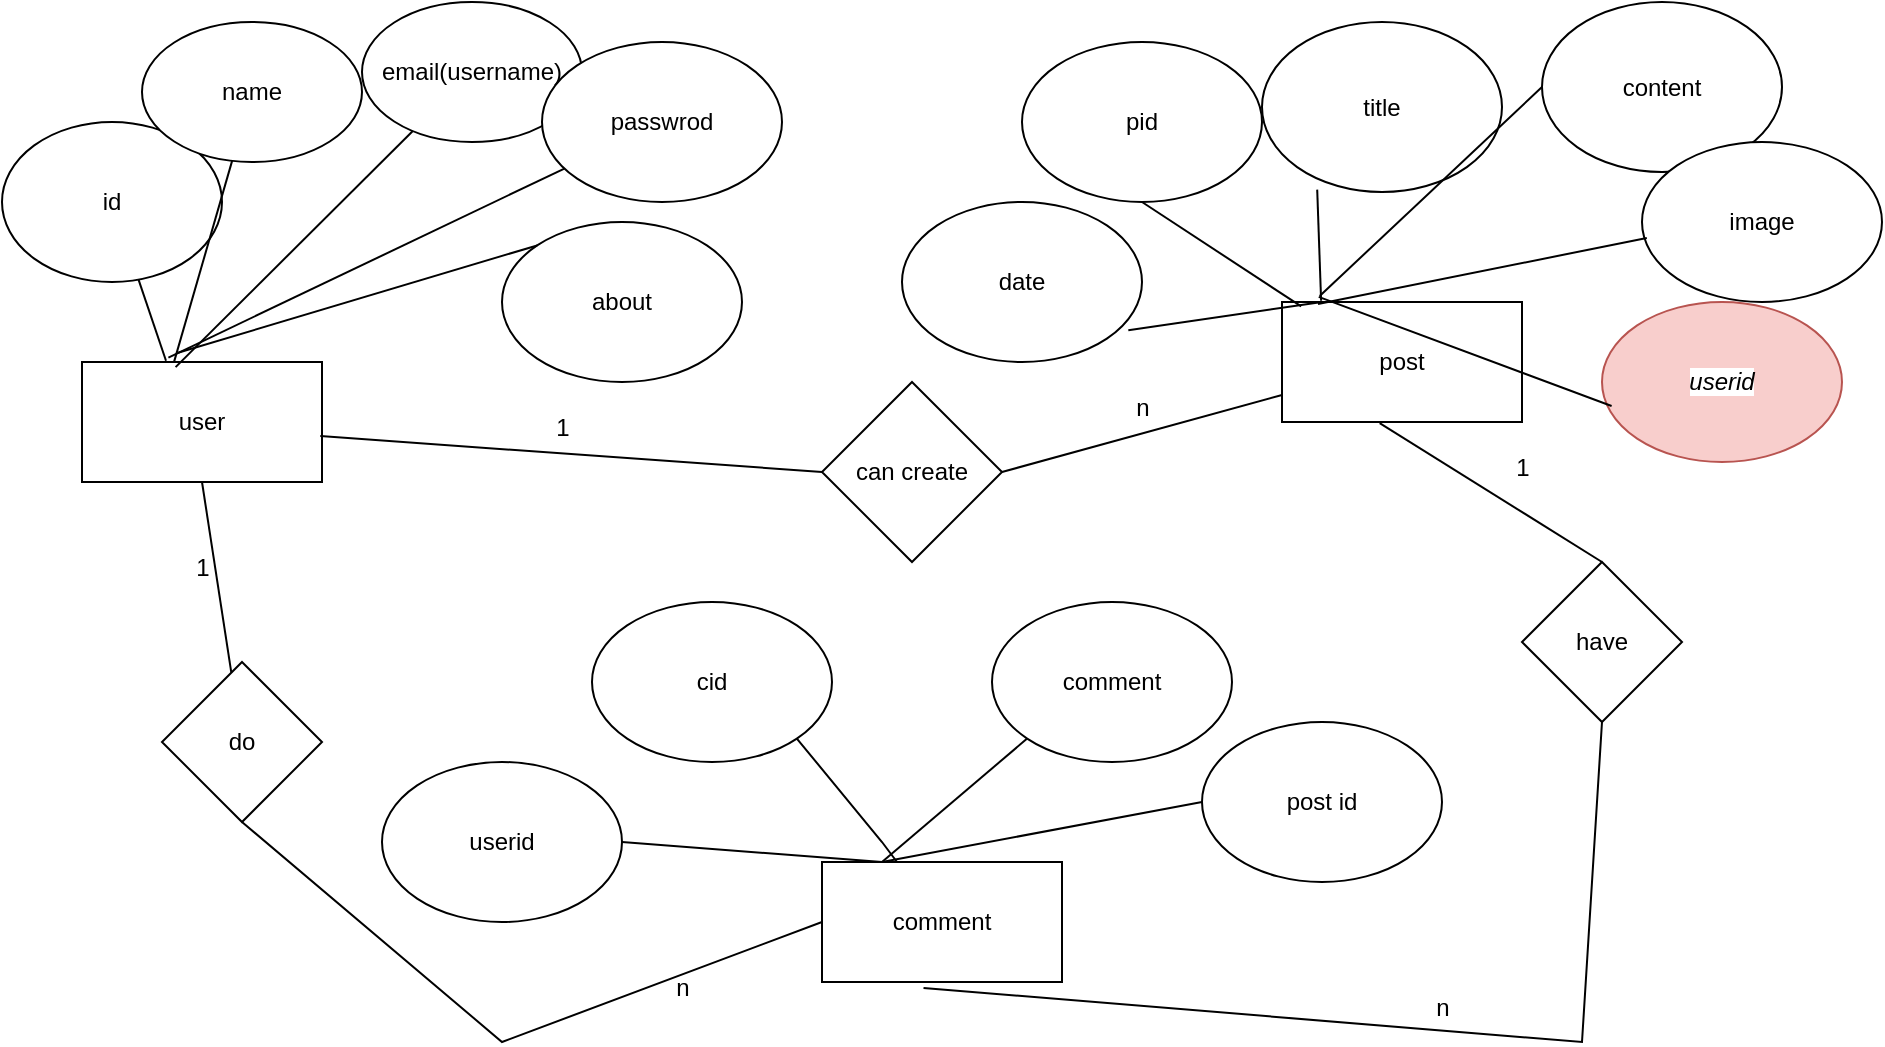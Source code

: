 <mxfile version="24.2.0" type="device">
  <diagram name="Page-1" id="o6HwNpgGEAJ52HBJFcUS">
    <mxGraphModel dx="1900" dy="557" grid="1" gridSize="10" guides="1" tooltips="1" connect="1" arrows="1" fold="1" page="1" pageScale="1" pageWidth="850" pageHeight="1100" math="0" shadow="0">
      <root>
        <mxCell id="0" />
        <mxCell id="1" parent="0" />
        <mxCell id="ygTpOsxxo4-NPXB0z-Y--1" value="user" style="rounded=0;whiteSpace=wrap;html=1;" vertex="1" parent="1">
          <mxGeometry x="-60" y="180" width="120" height="60" as="geometry" />
        </mxCell>
        <mxCell id="ygTpOsxxo4-NPXB0z-Y--2" value="id" style="ellipse;whiteSpace=wrap;html=1;" vertex="1" parent="1">
          <mxGeometry x="-100" y="60" width="110" height="80" as="geometry" />
        </mxCell>
        <mxCell id="ygTpOsxxo4-NPXB0z-Y--3" value="" style="endArrow=none;html=1;rounded=0;exitX=0.35;exitY=-0.01;exitDx=0;exitDy=0;exitPerimeter=0;" edge="1" parent="1" source="ygTpOsxxo4-NPXB0z-Y--1" target="ygTpOsxxo4-NPXB0z-Y--2">
          <mxGeometry width="50" height="50" relative="1" as="geometry">
            <mxPoint x="400" y="320" as="sourcePoint" />
            <mxPoint x="450" y="270" as="targetPoint" />
          </mxGeometry>
        </mxCell>
        <mxCell id="ygTpOsxxo4-NPXB0z-Y--4" value="name" style="ellipse;whiteSpace=wrap;html=1;" vertex="1" parent="1">
          <mxGeometry x="-30" y="10" width="110" height="70" as="geometry" />
        </mxCell>
        <mxCell id="ygTpOsxxo4-NPXB0z-Y--6" value="" style="endArrow=none;html=1;rounded=0;exitX=0.383;exitY=0.003;exitDx=0;exitDy=0;exitPerimeter=0;" edge="1" parent="1" source="ygTpOsxxo4-NPXB0z-Y--1" target="ygTpOsxxo4-NPXB0z-Y--4">
          <mxGeometry width="50" height="50" relative="1" as="geometry">
            <mxPoint x="400" y="320" as="sourcePoint" />
            <mxPoint x="450" y="270" as="targetPoint" />
          </mxGeometry>
        </mxCell>
        <mxCell id="ygTpOsxxo4-NPXB0z-Y--10" value="email(username)" style="ellipse;whiteSpace=wrap;html=1;" vertex="1" parent="1">
          <mxGeometry x="80" width="110" height="70" as="geometry" />
        </mxCell>
        <mxCell id="ygTpOsxxo4-NPXB0z-Y--12" value="" style="endArrow=none;html=1;rounded=0;exitX=0.39;exitY=0.043;exitDx=0;exitDy=0;exitPerimeter=0;" edge="1" parent="1" source="ygTpOsxxo4-NPXB0z-Y--1" target="ygTpOsxxo4-NPXB0z-Y--10">
          <mxGeometry width="50" height="50" relative="1" as="geometry">
            <mxPoint x="460" y="260" as="sourcePoint" />
            <mxPoint x="450" y="270" as="targetPoint" />
          </mxGeometry>
        </mxCell>
        <mxCell id="ygTpOsxxo4-NPXB0z-Y--13" value="passwrod" style="ellipse;whiteSpace=wrap;html=1;" vertex="1" parent="1">
          <mxGeometry x="170" y="20" width="120" height="80" as="geometry" />
        </mxCell>
        <mxCell id="ygTpOsxxo4-NPXB0z-Y--15" value="about" style="ellipse;whiteSpace=wrap;html=1;" vertex="1" parent="1">
          <mxGeometry x="150" y="110" width="120" height="80" as="geometry" />
        </mxCell>
        <mxCell id="ygTpOsxxo4-NPXB0z-Y--16" value="" style="endArrow=none;html=1;rounded=0;entryX=0;entryY=0;entryDx=0;entryDy=0;exitX=0.4;exitY=-0.077;exitDx=0;exitDy=0;exitPerimeter=0;" edge="1" parent="1" source="ygTpOsxxo4-NPXB0z-Y--1" target="ygTpOsxxo4-NPXB0z-Y--15">
          <mxGeometry width="50" height="50" relative="1" as="geometry">
            <mxPoint x="410" y="260" as="sourcePoint" />
            <mxPoint x="450" y="270" as="targetPoint" />
          </mxGeometry>
        </mxCell>
        <mxCell id="ygTpOsxxo4-NPXB0z-Y--17" value="post" style="rounded=0;whiteSpace=wrap;html=1;" vertex="1" parent="1">
          <mxGeometry x="540" y="150" width="120" height="60" as="geometry" />
        </mxCell>
        <mxCell id="ygTpOsxxo4-NPXB0z-Y--18" value="pid" style="ellipse;whiteSpace=wrap;html=1;" vertex="1" parent="1">
          <mxGeometry x="410" y="20" width="120" height="80" as="geometry" />
        </mxCell>
        <mxCell id="ygTpOsxxo4-NPXB0z-Y--19" value="" style="endArrow=none;html=1;rounded=0;entryX=0.5;entryY=1;entryDx=0;entryDy=0;exitX=0.08;exitY=0.037;exitDx=0;exitDy=0;exitPerimeter=0;" edge="1" parent="1" source="ygTpOsxxo4-NPXB0z-Y--17" target="ygTpOsxxo4-NPXB0z-Y--18">
          <mxGeometry width="50" height="50" relative="1" as="geometry">
            <mxPoint x="78" y="440" as="sourcePoint" />
            <mxPoint x="420" y="270" as="targetPoint" />
          </mxGeometry>
        </mxCell>
        <mxCell id="ygTpOsxxo4-NPXB0z-Y--20" value="title" style="ellipse;whiteSpace=wrap;html=1;" vertex="1" parent="1">
          <mxGeometry x="530" y="10" width="120" height="85" as="geometry" />
        </mxCell>
        <mxCell id="ygTpOsxxo4-NPXB0z-Y--21" value="" style="endArrow=none;html=1;rounded=0;exitX=0.163;exitY=-0.01;exitDx=0;exitDy=0;exitPerimeter=0;entryX=0.23;entryY=0.986;entryDx=0;entryDy=0;entryPerimeter=0;" edge="1" target="ygTpOsxxo4-NPXB0z-Y--20" parent="1" source="ygTpOsxxo4-NPXB0z-Y--17">
          <mxGeometry width="50" height="50" relative="1" as="geometry">
            <mxPoint x="165" y="440" as="sourcePoint" />
            <mxPoint x="140" y="350" as="targetPoint" />
          </mxGeometry>
        </mxCell>
        <mxCell id="ygTpOsxxo4-NPXB0z-Y--22" value="content" style="ellipse;whiteSpace=wrap;html=1;" vertex="1" parent="1">
          <mxGeometry x="670" width="120" height="85" as="geometry" />
        </mxCell>
        <mxCell id="ygTpOsxxo4-NPXB0z-Y--23" value="" style="endArrow=none;html=1;rounded=0;exitX=0.157;exitY=-0.05;exitDx=0;exitDy=0;entryX=0;entryY=0.5;entryDx=0;entryDy=0;exitPerimeter=0;" edge="1" parent="1" source="ygTpOsxxo4-NPXB0z-Y--17" target="ygTpOsxxo4-NPXB0z-Y--22">
          <mxGeometry width="50" height="50" relative="1" as="geometry">
            <mxPoint x="390" y="370" as="sourcePoint" />
            <mxPoint x="460" y="450" as="targetPoint" />
          </mxGeometry>
        </mxCell>
        <mxCell id="ygTpOsxxo4-NPXB0z-Y--25" value="image" style="ellipse;whiteSpace=wrap;html=1;" vertex="1" parent="1">
          <mxGeometry x="720" y="70" width="120" height="80" as="geometry" />
        </mxCell>
        <mxCell id="ygTpOsxxo4-NPXB0z-Y--26" value="" style="endArrow=none;html=1;rounded=0;entryX=0.15;entryY=0.017;entryDx=0;entryDy=0;entryPerimeter=0;exitX=0.02;exitY=0.6;exitDx=0;exitDy=0;exitPerimeter=0;" edge="1" parent="1" source="ygTpOsxxo4-NPXB0z-Y--25" target="ygTpOsxxo4-NPXB0z-Y--17">
          <mxGeometry width="50" height="50" relative="1" as="geometry">
            <mxPoint x="270" y="480" as="sourcePoint" />
            <mxPoint x="390" y="430" as="targetPoint" />
          </mxGeometry>
        </mxCell>
        <mxCell id="ygTpOsxxo4-NPXB0z-Y--27" value="" style="endArrow=none;html=1;rounded=0;exitX=0.36;exitY=-0.037;exitDx=0;exitDy=0;exitPerimeter=0;" edge="1" parent="1" source="ygTpOsxxo4-NPXB0z-Y--1" target="ygTpOsxxo4-NPXB0z-Y--13">
          <mxGeometry width="50" height="50" relative="1" as="geometry">
            <mxPoint x="410" y="260" as="sourcePoint" />
            <mxPoint x="580.2" y="218.42" as="targetPoint" />
          </mxGeometry>
        </mxCell>
        <mxCell id="ygTpOsxxo4-NPXB0z-Y--38" value="&lt;i style=&quot;background-color: rgb(255, 255, 255);&quot;&gt;userid&lt;/i&gt;" style="ellipse;whiteSpace=wrap;html=1;fillColor=#f8cecc;strokeColor=#b85450;" vertex="1" parent="1">
          <mxGeometry x="700" y="150" width="120" height="80" as="geometry" />
        </mxCell>
        <mxCell id="ygTpOsxxo4-NPXB0z-Y--47" value="" style="endArrow=none;html=1;rounded=0;exitX=0.153;exitY=-0.043;exitDx=0;exitDy=0;entryX=0.04;entryY=0.65;entryDx=0;entryDy=0;entryPerimeter=0;exitPerimeter=0;" edge="1" parent="1" source="ygTpOsxxo4-NPXB0z-Y--17" target="ygTpOsxxo4-NPXB0z-Y--38">
          <mxGeometry width="50" height="50" relative="1" as="geometry">
            <mxPoint x="420" y="550" as="sourcePoint" />
            <mxPoint x="470" y="470" as="targetPoint" />
          </mxGeometry>
        </mxCell>
        <mxCell id="ygTpOsxxo4-NPXB0z-Y--48" value="&lt;div&gt;can create&lt;/div&gt;" style="rhombus;whiteSpace=wrap;html=1;align=center;" vertex="1" parent="1">
          <mxGeometry x="310" y="190" width="90" height="90" as="geometry" />
        </mxCell>
        <mxCell id="ygTpOsxxo4-NPXB0z-Y--49" value="" style="endArrow=none;html=1;rounded=0;entryX=0.993;entryY=0.617;entryDx=0;entryDy=0;entryPerimeter=0;exitX=0;exitY=0.5;exitDx=0;exitDy=0;" edge="1" parent="1" source="ygTpOsxxo4-NPXB0z-Y--48" target="ygTpOsxxo4-NPXB0z-Y--1">
          <mxGeometry width="50" height="50" relative="1" as="geometry">
            <mxPoint x="400" y="300" as="sourcePoint" />
            <mxPoint x="450" y="250" as="targetPoint" />
          </mxGeometry>
        </mxCell>
        <mxCell id="ygTpOsxxo4-NPXB0z-Y--50" value="" style="endArrow=none;html=1;rounded=0;exitX=1;exitY=0.5;exitDx=0;exitDy=0;" edge="1" parent="1" source="ygTpOsxxo4-NPXB0z-Y--48" target="ygTpOsxxo4-NPXB0z-Y--17">
          <mxGeometry width="50" height="50" relative="1" as="geometry">
            <mxPoint x="400" y="300" as="sourcePoint" />
            <mxPoint x="450" y="250" as="targetPoint" />
          </mxGeometry>
        </mxCell>
        <mxCell id="ygTpOsxxo4-NPXB0z-Y--51" value="n" style="text;html=1;align=center;verticalAlign=middle;resizable=0;points=[];autosize=1;strokeColor=none;fillColor=none;" vertex="1" parent="1">
          <mxGeometry x="455" y="188" width="30" height="30" as="geometry" />
        </mxCell>
        <mxCell id="ygTpOsxxo4-NPXB0z-Y--52" value="1" style="text;html=1;align=center;verticalAlign=middle;resizable=0;points=[];autosize=1;strokeColor=none;fillColor=none;" vertex="1" parent="1">
          <mxGeometry x="165" y="198" width="30" height="30" as="geometry" />
        </mxCell>
        <mxCell id="ygTpOsxxo4-NPXB0z-Y--53" value="comment" style="rounded=0;whiteSpace=wrap;html=1;" vertex="1" parent="1">
          <mxGeometry x="310" y="430" width="120" height="60" as="geometry" />
        </mxCell>
        <mxCell id="ygTpOsxxo4-NPXB0z-Y--54" value="cid" style="ellipse;whiteSpace=wrap;html=1;" vertex="1" parent="1">
          <mxGeometry x="195" y="300" width="120" height="80" as="geometry" />
        </mxCell>
        <mxCell id="ygTpOsxxo4-NPXB0z-Y--55" value="" style="endArrow=none;html=1;rounded=0;entryX=1;entryY=1;entryDx=0;entryDy=0;" edge="1" parent="1" source="ygTpOsxxo4-NPXB0z-Y--53" target="ygTpOsxxo4-NPXB0z-Y--54">
          <mxGeometry width="50" height="50" relative="1" as="geometry">
            <mxPoint x="400" y="300" as="sourcePoint" />
            <mxPoint x="450" y="250" as="targetPoint" />
            <Array as="points">
              <mxPoint x="340" y="420" />
            </Array>
          </mxGeometry>
        </mxCell>
        <mxCell id="ygTpOsxxo4-NPXB0z-Y--56" value="comment" style="ellipse;whiteSpace=wrap;html=1;" vertex="1" parent="1">
          <mxGeometry x="395" y="300" width="120" height="80" as="geometry" />
        </mxCell>
        <mxCell id="ygTpOsxxo4-NPXB0z-Y--59" value="" style="endArrow=none;html=1;rounded=0;exitX=0.25;exitY=0;exitDx=0;exitDy=0;entryX=0;entryY=1;entryDx=0;entryDy=0;" edge="1" parent="1" source="ygTpOsxxo4-NPXB0z-Y--53" target="ygTpOsxxo4-NPXB0z-Y--56">
          <mxGeometry width="50" height="50" relative="1" as="geometry">
            <mxPoint x="400" y="300" as="sourcePoint" />
            <mxPoint x="450" y="250" as="targetPoint" />
          </mxGeometry>
        </mxCell>
        <mxCell id="ygTpOsxxo4-NPXB0z-Y--60" value="post id" style="ellipse;whiteSpace=wrap;html=1;" vertex="1" parent="1">
          <mxGeometry x="500" y="360" width="120" height="80" as="geometry" />
        </mxCell>
        <mxCell id="ygTpOsxxo4-NPXB0z-Y--61" value="userid" style="ellipse;whiteSpace=wrap;html=1;" vertex="1" parent="1">
          <mxGeometry x="90" y="380" width="120" height="80" as="geometry" />
        </mxCell>
        <mxCell id="ygTpOsxxo4-NPXB0z-Y--62" value="" style="endArrow=none;html=1;rounded=0;exitX=0.25;exitY=0;exitDx=0;exitDy=0;entryX=1;entryY=0.5;entryDx=0;entryDy=0;" edge="1" parent="1" source="ygTpOsxxo4-NPXB0z-Y--53" target="ygTpOsxxo4-NPXB0z-Y--61">
          <mxGeometry width="50" height="50" relative="1" as="geometry">
            <mxPoint x="400" y="300" as="sourcePoint" />
            <mxPoint x="450" y="250" as="targetPoint" />
          </mxGeometry>
        </mxCell>
        <mxCell id="ygTpOsxxo4-NPXB0z-Y--63" value="" style="endArrow=none;html=1;rounded=0;exitX=0.25;exitY=0;exitDx=0;exitDy=0;entryX=0;entryY=0.5;entryDx=0;entryDy=0;" edge="1" parent="1" source="ygTpOsxxo4-NPXB0z-Y--53" target="ygTpOsxxo4-NPXB0z-Y--60">
          <mxGeometry width="50" height="50" relative="1" as="geometry">
            <mxPoint x="400" y="300" as="sourcePoint" />
            <mxPoint x="450" y="250" as="targetPoint" />
          </mxGeometry>
        </mxCell>
        <mxCell id="ygTpOsxxo4-NPXB0z-Y--64" value="do" style="rhombus;whiteSpace=wrap;html=1;" vertex="1" parent="1">
          <mxGeometry x="-20" y="330" width="80" height="80" as="geometry" />
        </mxCell>
        <mxCell id="ygTpOsxxo4-NPXB0z-Y--65" value="" style="endArrow=none;html=1;rounded=0;entryX=0.5;entryY=1;entryDx=0;entryDy=0;" edge="1" parent="1" source="ygTpOsxxo4-NPXB0z-Y--64" target="ygTpOsxxo4-NPXB0z-Y--1">
          <mxGeometry width="50" height="50" relative="1" as="geometry">
            <mxPoint x="20" y="320" as="sourcePoint" />
            <mxPoint x="450" y="250" as="targetPoint" />
          </mxGeometry>
        </mxCell>
        <mxCell id="ygTpOsxxo4-NPXB0z-Y--67" value="" style="endArrow=none;html=1;rounded=0;exitX=0;exitY=0.5;exitDx=0;exitDy=0;entryX=0.5;entryY=1;entryDx=0;entryDy=0;" edge="1" parent="1" source="ygTpOsxxo4-NPXB0z-Y--53" target="ygTpOsxxo4-NPXB0z-Y--64">
          <mxGeometry width="50" height="50" relative="1" as="geometry">
            <mxPoint x="400" y="300" as="sourcePoint" />
            <mxPoint x="450" y="250" as="targetPoint" />
            <Array as="points">
              <mxPoint x="150" y="520" />
            </Array>
          </mxGeometry>
        </mxCell>
        <mxCell id="ygTpOsxxo4-NPXB0z-Y--68" value="have" style="rhombus;whiteSpace=wrap;html=1;" vertex="1" parent="1">
          <mxGeometry x="660" y="280" width="80" height="80" as="geometry" />
        </mxCell>
        <mxCell id="ygTpOsxxo4-NPXB0z-Y--69" value="" style="endArrow=none;html=1;rounded=0;entryX=0.407;entryY=1.01;entryDx=0;entryDy=0;entryPerimeter=0;exitX=0.5;exitY=0;exitDx=0;exitDy=0;" edge="1" parent="1" source="ygTpOsxxo4-NPXB0z-Y--68" target="ygTpOsxxo4-NPXB0z-Y--17">
          <mxGeometry width="50" height="50" relative="1" as="geometry">
            <mxPoint x="400" y="300" as="sourcePoint" />
            <mxPoint x="450" y="250" as="targetPoint" />
          </mxGeometry>
        </mxCell>
        <mxCell id="ygTpOsxxo4-NPXB0z-Y--70" value="" style="endArrow=none;html=1;rounded=0;exitX=0.423;exitY=1.05;exitDx=0;exitDy=0;exitPerimeter=0;entryX=0.5;entryY=1;entryDx=0;entryDy=0;" edge="1" parent="1" source="ygTpOsxxo4-NPXB0z-Y--53" target="ygTpOsxxo4-NPXB0z-Y--68">
          <mxGeometry width="50" height="50" relative="1" as="geometry">
            <mxPoint x="400" y="300" as="sourcePoint" />
            <mxPoint x="450" y="250" as="targetPoint" />
            <Array as="points">
              <mxPoint x="690" y="520" />
            </Array>
          </mxGeometry>
        </mxCell>
        <mxCell id="ygTpOsxxo4-NPXB0z-Y--71" value="1" style="text;html=1;align=center;verticalAlign=middle;resizable=0;points=[];autosize=1;strokeColor=none;fillColor=none;" vertex="1" parent="1">
          <mxGeometry x="645" y="218" width="30" height="30" as="geometry" />
        </mxCell>
        <mxCell id="ygTpOsxxo4-NPXB0z-Y--72" value="n" style="text;html=1;align=center;verticalAlign=middle;resizable=0;points=[];autosize=1;strokeColor=none;fillColor=none;" vertex="1" parent="1">
          <mxGeometry x="605" y="488" width="30" height="30" as="geometry" />
        </mxCell>
        <mxCell id="ygTpOsxxo4-NPXB0z-Y--73" value="n" style="text;html=1;align=center;verticalAlign=middle;resizable=0;points=[];autosize=1;strokeColor=none;fillColor=none;" vertex="1" parent="1">
          <mxGeometry x="225" y="478" width="30" height="30" as="geometry" />
        </mxCell>
        <mxCell id="ygTpOsxxo4-NPXB0z-Y--74" value="1" style="text;html=1;align=center;verticalAlign=middle;resizable=0;points=[];autosize=1;strokeColor=none;fillColor=none;" vertex="1" parent="1">
          <mxGeometry x="-15" y="268" width="30" height="30" as="geometry" />
        </mxCell>
        <mxCell id="ygTpOsxxo4-NPXB0z-Y--75" value="date" style="ellipse;whiteSpace=wrap;html=1;" vertex="1" parent="1">
          <mxGeometry x="350" y="100" width="120" height="80" as="geometry" />
        </mxCell>
        <mxCell id="ygTpOsxxo4-NPXB0z-Y--76" value="" style="endArrow=none;html=1;rounded=0;entryX=0.943;entryY=0.802;entryDx=0;entryDy=0;entryPerimeter=0;" edge="1" parent="1" target="ygTpOsxxo4-NPXB0z-Y--75">
          <mxGeometry width="50" height="50" relative="1" as="geometry">
            <mxPoint x="560" y="150" as="sourcePoint" />
            <mxPoint x="450" y="250" as="targetPoint" />
          </mxGeometry>
        </mxCell>
      </root>
    </mxGraphModel>
  </diagram>
</mxfile>
